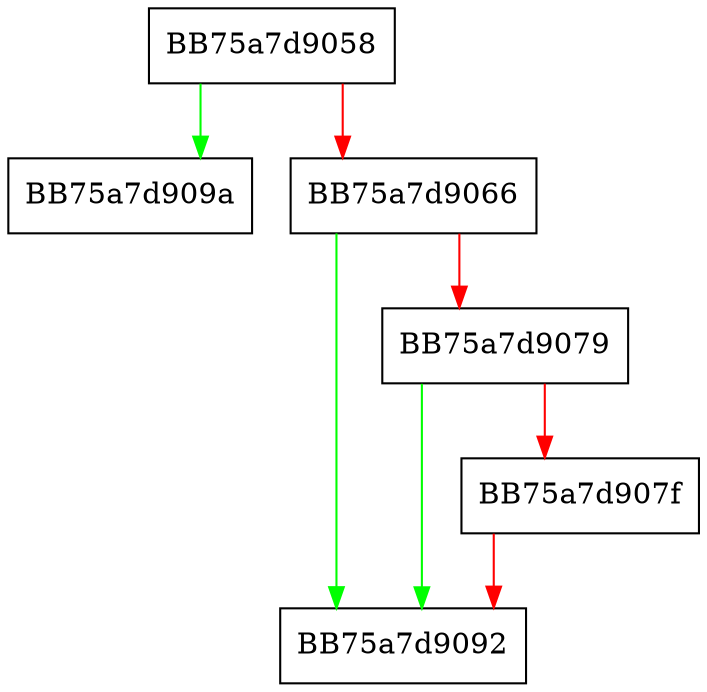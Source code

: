 digraph CreateOfflineCtx {
  node [shape="box"];
  graph [splines=ortho];
  BB75a7d9058 -> BB75a7d909a [color="green"];
  BB75a7d9058 -> BB75a7d9066 [color="red"];
  BB75a7d9066 -> BB75a7d9092 [color="green"];
  BB75a7d9066 -> BB75a7d9079 [color="red"];
  BB75a7d9079 -> BB75a7d9092 [color="green"];
  BB75a7d9079 -> BB75a7d907f [color="red"];
  BB75a7d907f -> BB75a7d9092 [color="red"];
}